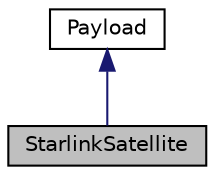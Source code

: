digraph "StarlinkSatellite"
{
 // LATEX_PDF_SIZE
  edge [fontname="Helvetica",fontsize="10",labelfontname="Helvetica",labelfontsize="10"];
  node [fontname="Helvetica",fontsize="10",shape=record];
  Node1 [label="StarlinkSatellite",height=0.2,width=0.4,color="black", fillcolor="grey75", style="filled", fontcolor="black",tooltip="The StarlinkSatellite class. This class is used for the StarlinkSatellites that will become part of t..."];
  Node2 -> Node1 [dir="back",color="midnightblue",fontsize="10",style="solid",fontname="Helvetica"];
  Node2 [label="Payload",height=0.2,width=0.4,color="black", fillcolor="white", style="filled",URL="$classPayload.html",tooltip=" "];
}

